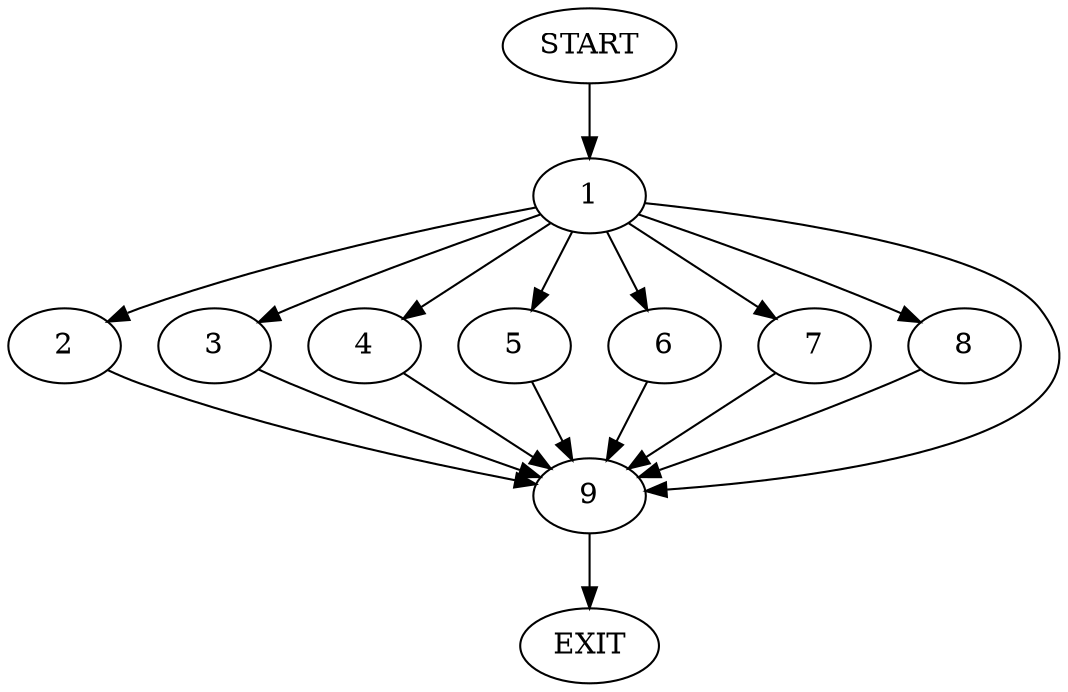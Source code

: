 digraph {
0 [label="START"]
10 [label="EXIT"]
0 -> 1
1 -> 2
1 -> 3
1 -> 4
1 -> 5
1 -> 6
1 -> 7
1 -> 8
1 -> 9
7 -> 9
3 -> 9
2 -> 9
5 -> 9
8 -> 9
9 -> 10
6 -> 9
4 -> 9
}
